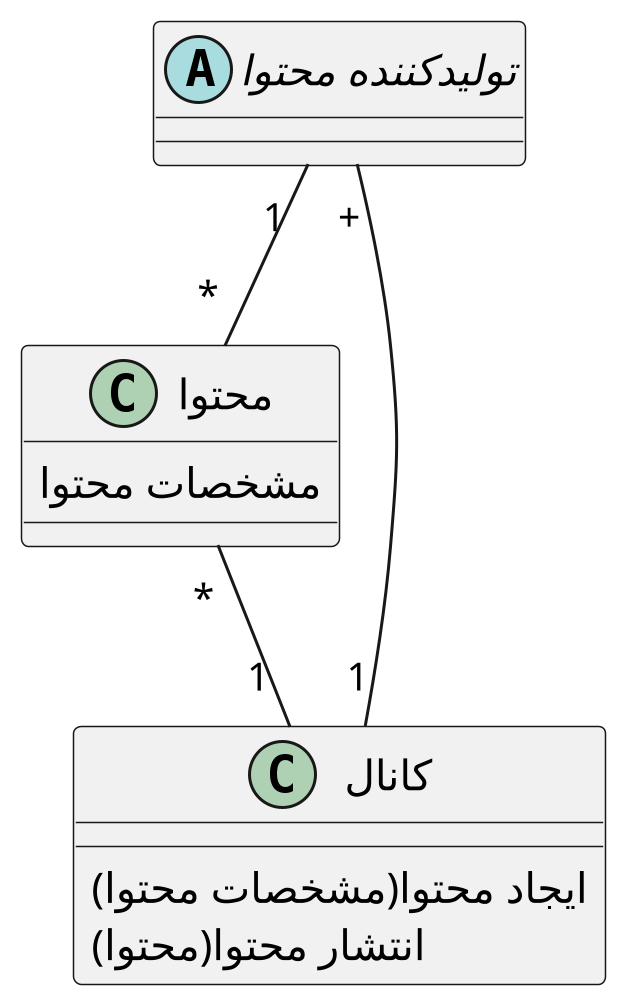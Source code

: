 @startuml create_content


scale 3
skinparam DefaultFontName B Nazanin
skinparam ArrowMessageAlignment right

abstract "تولیدکننده محتوا" as producer {
}

class "محتوا" as content {
    مشخصات محتوا
}

class "کانال" as chanel {
    ایجاد محتوا(مشخصات محتوا)
    انتشار محتوا(محتوا)
}

producer "          1" -- "             *" content
content "           *" -- "             1" chanel
producer "+" -- "1" chanel


@enduml
